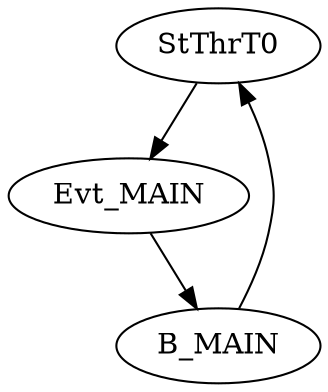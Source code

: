# Notes for booster-thread-0-loop.dot

// Test case: start thread 0 on cpu 0.
// Use one pattern, MAIN with a tmsg and a block in a loop.
// With the loop, two messages are emitted every 0.1 seconds.

digraph "booster-thread-0-loop" {
name="booster-thread-0-loop"
edge [type=defdst]
node [cpu=0 fillcolor=white style=filled pattern=MAIN toffs=0]

StThrT0 [thread="0x1" type=startthread startoffs=0]

Evt_MAIN [type=tmsg patentry=1 fid=1 evtno=1 par=1]
B_MAIN [type=block patexit=1 tperiod=100000000 qlo=1]

StThrT0 -> Evt_MAIN -> B_MAIN -> StThrT0
}

